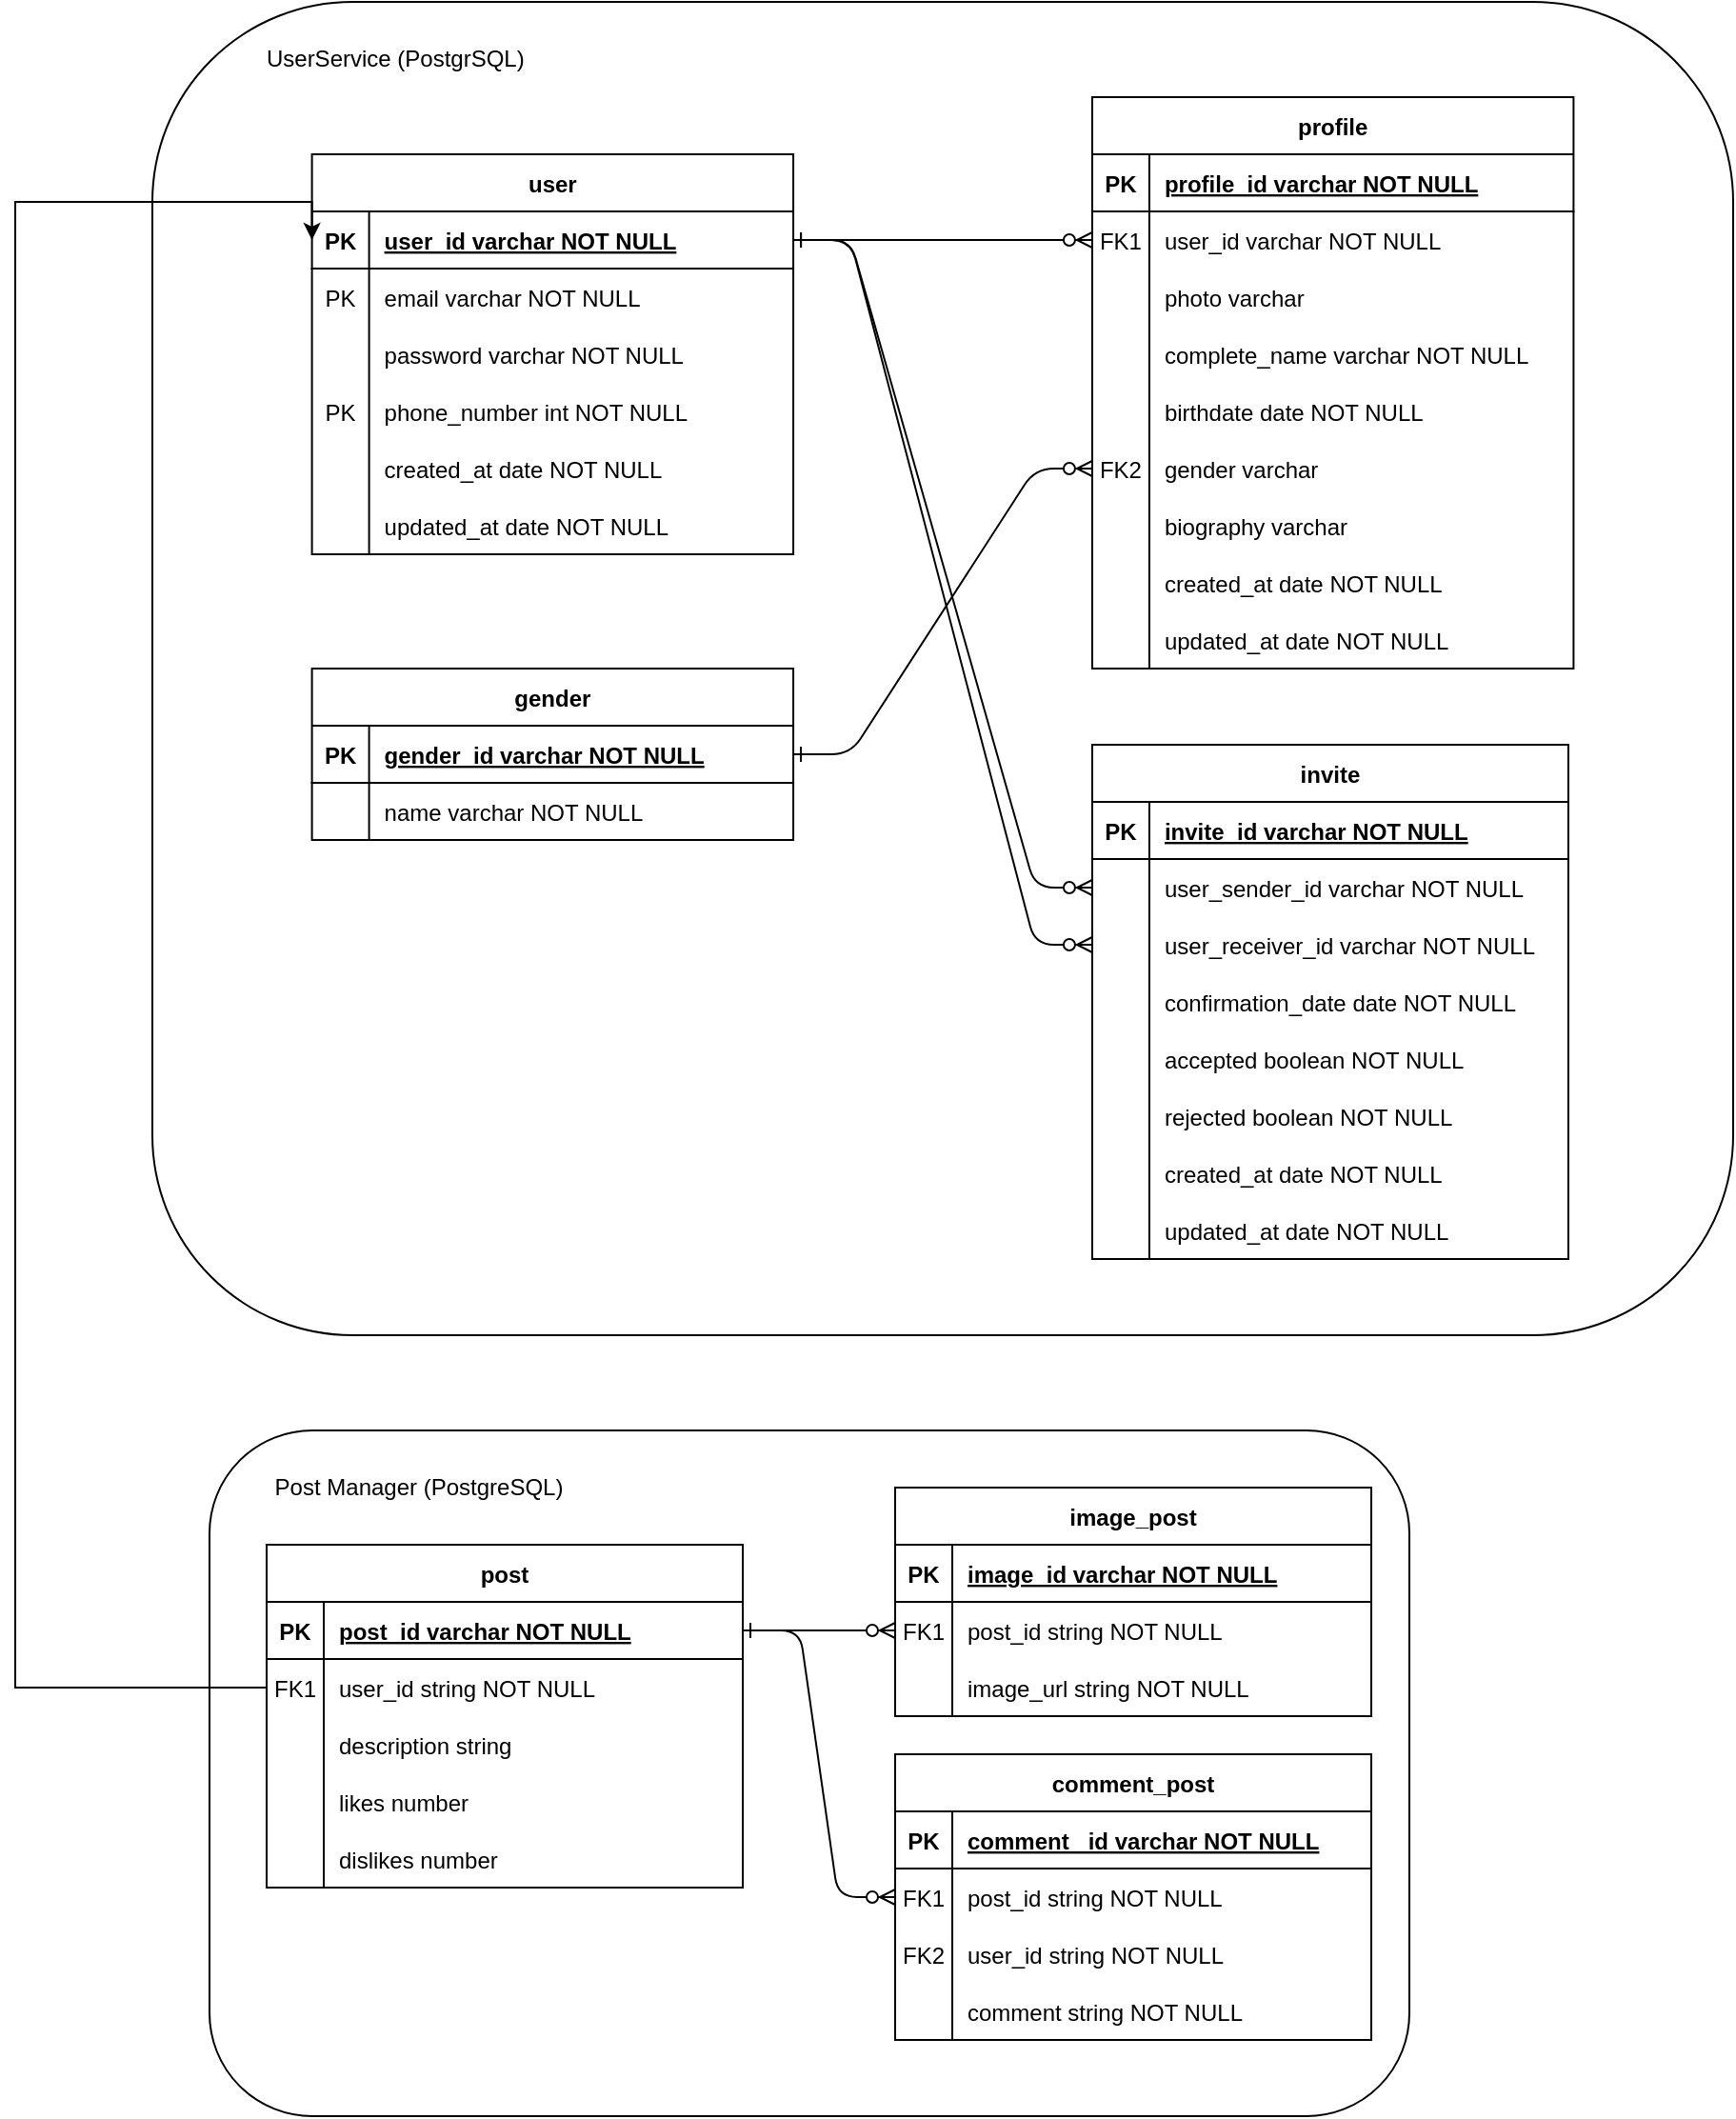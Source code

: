 <mxfile version="14.7.0" type="device"><diagram id="R2lEEEUBdFMjLlhIrx00" name="Page-1"><mxGraphModel dx="1185" dy="635" grid="1" gridSize="10" guides="1" tooltips="1" connect="1" arrows="1" fold="1" page="1" pageScale="1" pageWidth="850" pageHeight="1100" math="0" shadow="0" extFonts="Permanent Marker^https://fonts.googleapis.com/css?family=Permanent+Marker"><root><mxCell id="0"/><mxCell id="1" parent="0"/><mxCell id="8KSkzaakfnjWgfat_jN6-129" value="" style="group" parent="1" vertex="1" connectable="0"><mxGeometry x="170" y="800" width="630" height="360" as="geometry"/></mxCell><mxCell id="8KSkzaakfnjWgfat_jN6-4" value="" style="rounded=1;whiteSpace=wrap;html=1;" parent="8KSkzaakfnjWgfat_jN6-129" vertex="1"><mxGeometry width="630" height="360" as="geometry"/></mxCell><mxCell id="8KSkzaakfnjWgfat_jN6-16" value="post" style="shape=table;startSize=30;container=1;collapsible=1;childLayout=tableLayout;fixedRows=1;rowLines=0;fontStyle=1;align=center;resizeLast=1;" parent="8KSkzaakfnjWgfat_jN6-129" vertex="1"><mxGeometry x="30" y="60" width="250" height="180" as="geometry"/></mxCell><mxCell id="8KSkzaakfnjWgfat_jN6-17" value="" style="shape=partialRectangle;collapsible=0;dropTarget=0;pointerEvents=0;fillColor=none;points=[[0,0.5],[1,0.5]];portConstraint=eastwest;top=0;left=0;right=0;bottom=1;" parent="8KSkzaakfnjWgfat_jN6-16" vertex="1"><mxGeometry y="30" width="250" height="30" as="geometry"/></mxCell><mxCell id="8KSkzaakfnjWgfat_jN6-18" value="PK" style="shape=partialRectangle;overflow=hidden;connectable=0;fillColor=none;top=0;left=0;bottom=0;right=0;fontStyle=1;" parent="8KSkzaakfnjWgfat_jN6-17" vertex="1"><mxGeometry width="30" height="30" as="geometry"/></mxCell><mxCell id="8KSkzaakfnjWgfat_jN6-19" value="post_id varchar NOT NULL " style="shape=partialRectangle;overflow=hidden;connectable=0;fillColor=none;top=0;left=0;bottom=0;right=0;align=left;spacingLeft=6;fontStyle=5;" parent="8KSkzaakfnjWgfat_jN6-17" vertex="1"><mxGeometry x="30" width="220" height="30" as="geometry"/></mxCell><mxCell id="8KSkzaakfnjWgfat_jN6-83" value="" style="shape=partialRectangle;collapsible=0;dropTarget=0;pointerEvents=0;fillColor=none;points=[[0,0.5],[1,0.5]];portConstraint=eastwest;top=0;left=0;right=0;bottom=0;" parent="8KSkzaakfnjWgfat_jN6-16" vertex="1"><mxGeometry y="60" width="250" height="30" as="geometry"/></mxCell><mxCell id="8KSkzaakfnjWgfat_jN6-84" value="FK1" style="shape=partialRectangle;overflow=hidden;connectable=0;fillColor=none;top=0;left=0;bottom=0;right=0;" parent="8KSkzaakfnjWgfat_jN6-83" vertex="1"><mxGeometry width="30" height="30" as="geometry"/></mxCell><mxCell id="8KSkzaakfnjWgfat_jN6-85" value="user_id string NOT NULL" style="shape=partialRectangle;overflow=hidden;connectable=0;fillColor=none;top=0;left=0;bottom=0;right=0;align=left;spacingLeft=6;" parent="8KSkzaakfnjWgfat_jN6-83" vertex="1"><mxGeometry x="30" width="220" height="30" as="geometry"/></mxCell><mxCell id="8KSkzaakfnjWgfat_jN6-20" value="" style="shape=partialRectangle;collapsible=0;dropTarget=0;pointerEvents=0;fillColor=none;points=[[0,0.5],[1,0.5]];portConstraint=eastwest;top=0;left=0;right=0;bottom=0;" parent="8KSkzaakfnjWgfat_jN6-16" vertex="1"><mxGeometry y="90" width="250" height="30" as="geometry"/></mxCell><mxCell id="8KSkzaakfnjWgfat_jN6-21" value="" style="shape=partialRectangle;overflow=hidden;connectable=0;fillColor=none;top=0;left=0;bottom=0;right=0;" parent="8KSkzaakfnjWgfat_jN6-20" vertex="1"><mxGeometry width="30" height="30" as="geometry"/></mxCell><mxCell id="8KSkzaakfnjWgfat_jN6-22" value="description string" style="shape=partialRectangle;overflow=hidden;connectable=0;fillColor=none;top=0;left=0;bottom=0;right=0;align=left;spacingLeft=6;" parent="8KSkzaakfnjWgfat_jN6-20" vertex="1"><mxGeometry x="30" width="220" height="30" as="geometry"/></mxCell><mxCell id="8KSkzaakfnjWgfat_jN6-189" value="" style="shape=partialRectangle;collapsible=0;dropTarget=0;pointerEvents=0;fillColor=none;points=[[0,0.5],[1,0.5]];portConstraint=eastwest;top=0;left=0;right=0;bottom=0;" parent="8KSkzaakfnjWgfat_jN6-16" vertex="1"><mxGeometry y="120" width="250" height="30" as="geometry"/></mxCell><mxCell id="8KSkzaakfnjWgfat_jN6-190" value="" style="shape=partialRectangle;overflow=hidden;connectable=0;fillColor=none;top=0;left=0;bottom=0;right=0;" parent="8KSkzaakfnjWgfat_jN6-189" vertex="1"><mxGeometry width="30" height="30" as="geometry"/></mxCell><mxCell id="8KSkzaakfnjWgfat_jN6-191" value="likes number" style="shape=partialRectangle;overflow=hidden;connectable=0;fillColor=none;top=0;left=0;bottom=0;right=0;align=left;spacingLeft=6;" parent="8KSkzaakfnjWgfat_jN6-189" vertex="1"><mxGeometry x="30" width="220" height="30" as="geometry"/></mxCell><mxCell id="8KSkzaakfnjWgfat_jN6-192" value="" style="shape=partialRectangle;collapsible=0;dropTarget=0;pointerEvents=0;fillColor=none;points=[[0,0.5],[1,0.5]];portConstraint=eastwest;top=0;left=0;right=0;bottom=0;" parent="8KSkzaakfnjWgfat_jN6-16" vertex="1"><mxGeometry y="150" width="250" height="30" as="geometry"/></mxCell><mxCell id="8KSkzaakfnjWgfat_jN6-193" value="" style="shape=partialRectangle;overflow=hidden;connectable=0;fillColor=none;top=0;left=0;bottom=0;right=0;" parent="8KSkzaakfnjWgfat_jN6-192" vertex="1"><mxGeometry width="30" height="30" as="geometry"/></mxCell><mxCell id="8KSkzaakfnjWgfat_jN6-194" value="dislikes number" style="shape=partialRectangle;overflow=hidden;connectable=0;fillColor=none;top=0;left=0;bottom=0;right=0;align=left;spacingLeft=6;" parent="8KSkzaakfnjWgfat_jN6-192" vertex="1"><mxGeometry x="30" width="220" height="30" as="geometry"/></mxCell><mxCell id="8KSkzaakfnjWgfat_jN6-23" value="Post Manager (PostgreSQL)" style="text;html=1;strokeColor=none;fillColor=none;align=center;verticalAlign=middle;whiteSpace=wrap;rounded=0;" parent="8KSkzaakfnjWgfat_jN6-129" vertex="1"><mxGeometry x="30" y="20" width="160" height="20" as="geometry"/></mxCell><mxCell id="kHTyRuyNtqS3LKA7fs4v-124" value="image_post" style="shape=table;startSize=30;container=1;collapsible=1;childLayout=tableLayout;fixedRows=1;rowLines=0;fontStyle=1;align=center;resizeLast=1;" parent="8KSkzaakfnjWgfat_jN6-129" vertex="1"><mxGeometry x="360" y="30" width="250" height="120" as="geometry"/></mxCell><mxCell id="kHTyRuyNtqS3LKA7fs4v-125" value="" style="shape=partialRectangle;collapsible=0;dropTarget=0;pointerEvents=0;fillColor=none;points=[[0,0.5],[1,0.5]];portConstraint=eastwest;top=0;left=0;right=0;bottom=1;" parent="kHTyRuyNtqS3LKA7fs4v-124" vertex="1"><mxGeometry y="30" width="250" height="30" as="geometry"/></mxCell><mxCell id="kHTyRuyNtqS3LKA7fs4v-126" value="PK" style="shape=partialRectangle;overflow=hidden;connectable=0;fillColor=none;top=0;left=0;bottom=0;right=0;fontStyle=1;" parent="kHTyRuyNtqS3LKA7fs4v-125" vertex="1"><mxGeometry width="30" height="30" as="geometry"/></mxCell><mxCell id="kHTyRuyNtqS3LKA7fs4v-127" value="image_id varchar NOT NULL " style="shape=partialRectangle;overflow=hidden;connectable=0;fillColor=none;top=0;left=0;bottom=0;right=0;align=left;spacingLeft=6;fontStyle=5;" parent="kHTyRuyNtqS3LKA7fs4v-125" vertex="1"><mxGeometry x="30" width="220" height="30" as="geometry"/></mxCell><mxCell id="kHTyRuyNtqS3LKA7fs4v-128" value="" style="shape=partialRectangle;collapsible=0;dropTarget=0;pointerEvents=0;fillColor=none;points=[[0,0.5],[1,0.5]];portConstraint=eastwest;top=0;left=0;right=0;bottom=0;" parent="kHTyRuyNtqS3LKA7fs4v-124" vertex="1"><mxGeometry y="60" width="250" height="30" as="geometry"/></mxCell><mxCell id="kHTyRuyNtqS3LKA7fs4v-129" value="FK1" style="shape=partialRectangle;overflow=hidden;connectable=0;fillColor=none;top=0;left=0;bottom=0;right=0;" parent="kHTyRuyNtqS3LKA7fs4v-128" vertex="1"><mxGeometry width="30" height="30" as="geometry"/></mxCell><mxCell id="kHTyRuyNtqS3LKA7fs4v-130" value="post_id string NOT NULL" style="shape=partialRectangle;overflow=hidden;connectable=0;fillColor=none;top=0;left=0;bottom=0;right=0;align=left;spacingLeft=6;" parent="kHTyRuyNtqS3LKA7fs4v-128" vertex="1"><mxGeometry x="30" width="220" height="30" as="geometry"/></mxCell><mxCell id="kHTyRuyNtqS3LKA7fs4v-143" value="" style="shape=partialRectangle;collapsible=0;dropTarget=0;pointerEvents=0;fillColor=none;points=[[0,0.5],[1,0.5]];portConstraint=eastwest;top=0;left=0;right=0;bottom=0;" parent="kHTyRuyNtqS3LKA7fs4v-124" vertex="1"><mxGeometry y="90" width="250" height="30" as="geometry"/></mxCell><mxCell id="kHTyRuyNtqS3LKA7fs4v-144" value="" style="shape=partialRectangle;overflow=hidden;connectable=0;fillColor=none;top=0;left=0;bottom=0;right=0;" parent="kHTyRuyNtqS3LKA7fs4v-143" vertex="1"><mxGeometry width="30" height="30" as="geometry"/></mxCell><mxCell id="kHTyRuyNtqS3LKA7fs4v-145" value="image_url string NOT NULL" style="shape=partialRectangle;overflow=hidden;connectable=0;fillColor=none;top=0;left=0;bottom=0;right=0;align=left;spacingLeft=6;" parent="kHTyRuyNtqS3LKA7fs4v-143" vertex="1"><mxGeometry x="30" width="220" height="30" as="geometry"/></mxCell><mxCell id="kHTyRuyNtqS3LKA7fs4v-146" value="" style="edgeStyle=entityRelationEdgeStyle;endArrow=ERzeroToMany;startArrow=ERone;endFill=1;startFill=0;exitX=1;exitY=0.5;exitDx=0;exitDy=0;" parent="8KSkzaakfnjWgfat_jN6-129" source="8KSkzaakfnjWgfat_jN6-17" target="kHTyRuyNtqS3LKA7fs4v-128" edge="1"><mxGeometry x="116.94" y="-100" width="100" height="100" as="geometry"><mxPoint x="380.003" y="-15" as="sourcePoint"/><mxPoint x="456.94" y="300" as="targetPoint"/></mxGeometry></mxCell><mxCell id="kHTyRuyNtqS3LKA7fs4v-147" value="comment_post" style="shape=table;startSize=30;container=1;collapsible=1;childLayout=tableLayout;fixedRows=1;rowLines=0;fontStyle=1;align=center;resizeLast=1;" parent="8KSkzaakfnjWgfat_jN6-129" vertex="1"><mxGeometry x="360" y="170" width="250" height="150" as="geometry"/></mxCell><mxCell id="kHTyRuyNtqS3LKA7fs4v-148" value="" style="shape=partialRectangle;collapsible=0;dropTarget=0;pointerEvents=0;fillColor=none;points=[[0,0.5],[1,0.5]];portConstraint=eastwest;top=0;left=0;right=0;bottom=1;" parent="kHTyRuyNtqS3LKA7fs4v-147" vertex="1"><mxGeometry y="30" width="250" height="30" as="geometry"/></mxCell><mxCell id="kHTyRuyNtqS3LKA7fs4v-149" value="PK" style="shape=partialRectangle;overflow=hidden;connectable=0;fillColor=none;top=0;left=0;bottom=0;right=0;fontStyle=1;" parent="kHTyRuyNtqS3LKA7fs4v-148" vertex="1"><mxGeometry width="30" height="30" as="geometry"/></mxCell><mxCell id="kHTyRuyNtqS3LKA7fs4v-150" value="comment _id varchar NOT NULL " style="shape=partialRectangle;overflow=hidden;connectable=0;fillColor=none;top=0;left=0;bottom=0;right=0;align=left;spacingLeft=6;fontStyle=5;" parent="kHTyRuyNtqS3LKA7fs4v-148" vertex="1"><mxGeometry x="30" width="220" height="30" as="geometry"/></mxCell><mxCell id="kHTyRuyNtqS3LKA7fs4v-151" value="" style="shape=partialRectangle;collapsible=0;dropTarget=0;pointerEvents=0;fillColor=none;points=[[0,0.5],[1,0.5]];portConstraint=eastwest;top=0;left=0;right=0;bottom=0;" parent="kHTyRuyNtqS3LKA7fs4v-147" vertex="1"><mxGeometry y="60" width="250" height="30" as="geometry"/></mxCell><mxCell id="kHTyRuyNtqS3LKA7fs4v-152" value="FK1" style="shape=partialRectangle;overflow=hidden;connectable=0;fillColor=none;top=0;left=0;bottom=0;right=0;" parent="kHTyRuyNtqS3LKA7fs4v-151" vertex="1"><mxGeometry width="30" height="30" as="geometry"/></mxCell><mxCell id="kHTyRuyNtqS3LKA7fs4v-153" value="post_id string NOT NULL" style="shape=partialRectangle;overflow=hidden;connectable=0;fillColor=none;top=0;left=0;bottom=0;right=0;align=left;spacingLeft=6;" parent="kHTyRuyNtqS3LKA7fs4v-151" vertex="1"><mxGeometry x="30" width="220" height="30" as="geometry"/></mxCell><mxCell id="kHTyRuyNtqS3LKA7fs4v-154" value="" style="shape=partialRectangle;collapsible=0;dropTarget=0;pointerEvents=0;fillColor=none;points=[[0,0.5],[1,0.5]];portConstraint=eastwest;top=0;left=0;right=0;bottom=0;" parent="kHTyRuyNtqS3LKA7fs4v-147" vertex="1"><mxGeometry y="90" width="250" height="30" as="geometry"/></mxCell><mxCell id="kHTyRuyNtqS3LKA7fs4v-155" value="FK2" style="shape=partialRectangle;overflow=hidden;connectable=0;fillColor=none;top=0;left=0;bottom=0;right=0;" parent="kHTyRuyNtqS3LKA7fs4v-154" vertex="1"><mxGeometry width="30" height="30" as="geometry"/></mxCell><mxCell id="kHTyRuyNtqS3LKA7fs4v-156" value="user_id string NOT NULL" style="shape=partialRectangle;overflow=hidden;connectable=0;fillColor=none;top=0;left=0;bottom=0;right=0;align=left;spacingLeft=6;" parent="kHTyRuyNtqS3LKA7fs4v-154" vertex="1"><mxGeometry x="30" width="220" height="30" as="geometry"/></mxCell><mxCell id="kHTyRuyNtqS3LKA7fs4v-159" value="" style="shape=partialRectangle;collapsible=0;dropTarget=0;pointerEvents=0;fillColor=none;points=[[0,0.5],[1,0.5]];portConstraint=eastwest;top=0;left=0;right=0;bottom=0;" parent="kHTyRuyNtqS3LKA7fs4v-147" vertex="1"><mxGeometry y="120" width="250" height="30" as="geometry"/></mxCell><mxCell id="kHTyRuyNtqS3LKA7fs4v-160" value="" style="shape=partialRectangle;overflow=hidden;connectable=0;fillColor=none;top=0;left=0;bottom=0;right=0;" parent="kHTyRuyNtqS3LKA7fs4v-159" vertex="1"><mxGeometry width="30" height="30" as="geometry"/></mxCell><mxCell id="kHTyRuyNtqS3LKA7fs4v-161" value="comment string NOT NULL" style="shape=partialRectangle;overflow=hidden;connectable=0;fillColor=none;top=0;left=0;bottom=0;right=0;align=left;spacingLeft=6;" parent="kHTyRuyNtqS3LKA7fs4v-159" vertex="1"><mxGeometry x="30" width="220" height="30" as="geometry"/></mxCell><mxCell id="kHTyRuyNtqS3LKA7fs4v-158" value="" style="edgeStyle=entityRelationEdgeStyle;endArrow=ERzeroToMany;startArrow=ERone;endFill=1;startFill=0;exitX=1;exitY=0.5;exitDx=0;exitDy=0;" parent="8KSkzaakfnjWgfat_jN6-129" source="8KSkzaakfnjWgfat_jN6-17" target="kHTyRuyNtqS3LKA7fs4v-151" edge="1"><mxGeometry x="-23.06" y="-635" width="100" height="100" as="geometry"><mxPoint x="280" y="260" as="sourcePoint"/><mxPoint x="360" y="290" as="targetPoint"/></mxGeometry></mxCell><mxCell id="8KSkzaakfnjWgfat_jN6-188" value="" style="group" parent="1" vertex="1" connectable="0"><mxGeometry x="140" y="50" width="830" height="700" as="geometry"/></mxCell><mxCell id="8KSkzaakfnjWgfat_jN6-2" value="" style="rounded=1;whiteSpace=wrap;html=1;" parent="8KSkzaakfnjWgfat_jN6-188" vertex="1"><mxGeometry width="830" height="700" as="geometry"/></mxCell><mxCell id="C-vyLk0tnHw3VtMMgP7b-2" value="profile" style="shape=table;startSize=30;container=1;collapsible=1;childLayout=tableLayout;fixedRows=1;rowLines=0;fontStyle=1;align=center;resizeLast=1;" parent="8KSkzaakfnjWgfat_jN6-188" vertex="1"><mxGeometry x="493.467" y="50" width="252.734" height="300" as="geometry"/></mxCell><mxCell id="C-vyLk0tnHw3VtMMgP7b-3" value="" style="shape=partialRectangle;collapsible=0;dropTarget=0;pointerEvents=0;fillColor=none;points=[[0,0.5],[1,0.5]];portConstraint=eastwest;top=0;left=0;right=0;bottom=1;" parent="C-vyLk0tnHw3VtMMgP7b-2" vertex="1"><mxGeometry y="30" width="252.734" height="30" as="geometry"/></mxCell><mxCell id="C-vyLk0tnHw3VtMMgP7b-4" value="PK" style="shape=partialRectangle;overflow=hidden;connectable=0;fillColor=none;top=0;left=0;bottom=0;right=0;fontStyle=1;" parent="C-vyLk0tnHw3VtMMgP7b-3" vertex="1"><mxGeometry width="30" height="30" as="geometry"/></mxCell><mxCell id="C-vyLk0tnHw3VtMMgP7b-5" value="profile_id varchar NOT NULL " style="shape=partialRectangle;overflow=hidden;connectable=0;fillColor=none;top=0;left=0;bottom=0;right=0;align=left;spacingLeft=6;fontStyle=5;" parent="C-vyLk0tnHw3VtMMgP7b-3" vertex="1"><mxGeometry x="30" width="222.734" height="30" as="geometry"/></mxCell><mxCell id="C-vyLk0tnHw3VtMMgP7b-6" value="" style="shape=partialRectangle;collapsible=0;dropTarget=0;pointerEvents=0;fillColor=none;points=[[0,0.5],[1,0.5]];portConstraint=eastwest;top=0;left=0;right=0;bottom=0;" parent="C-vyLk0tnHw3VtMMgP7b-2" vertex="1"><mxGeometry y="60" width="252.734" height="30" as="geometry"/></mxCell><mxCell id="C-vyLk0tnHw3VtMMgP7b-7" value="FK1" style="shape=partialRectangle;overflow=hidden;connectable=0;fillColor=none;top=0;left=0;bottom=0;right=0;" parent="C-vyLk0tnHw3VtMMgP7b-6" vertex="1"><mxGeometry width="30" height="30" as="geometry"/></mxCell><mxCell id="C-vyLk0tnHw3VtMMgP7b-8" value="user_id varchar NOT NULL" style="shape=partialRectangle;overflow=hidden;connectable=0;fillColor=none;top=0;left=0;bottom=0;right=0;align=left;spacingLeft=6;" parent="C-vyLk0tnHw3VtMMgP7b-6" vertex="1"><mxGeometry x="30" width="222.734" height="30" as="geometry"/></mxCell><mxCell id="C-vyLk0tnHw3VtMMgP7b-9" value="" style="shape=partialRectangle;collapsible=0;dropTarget=0;pointerEvents=0;fillColor=none;points=[[0,0.5],[1,0.5]];portConstraint=eastwest;top=0;left=0;right=0;bottom=0;" parent="C-vyLk0tnHw3VtMMgP7b-2" vertex="1"><mxGeometry y="90" width="252.734" height="30" as="geometry"/></mxCell><mxCell id="C-vyLk0tnHw3VtMMgP7b-10" value="" style="shape=partialRectangle;overflow=hidden;connectable=0;fillColor=none;top=0;left=0;bottom=0;right=0;" parent="C-vyLk0tnHw3VtMMgP7b-9" vertex="1"><mxGeometry width="30" height="30" as="geometry"/></mxCell><mxCell id="C-vyLk0tnHw3VtMMgP7b-11" value="photo varchar " style="shape=partialRectangle;overflow=hidden;connectable=0;fillColor=none;top=0;left=0;bottom=0;right=0;align=left;spacingLeft=6;" parent="C-vyLk0tnHw3VtMMgP7b-9" vertex="1"><mxGeometry x="30" width="222.734" height="30" as="geometry"/></mxCell><mxCell id="8KSkzaakfnjWgfat_jN6-38" value="" style="shape=partialRectangle;collapsible=0;dropTarget=0;pointerEvents=0;fillColor=none;points=[[0,0.5],[1,0.5]];portConstraint=eastwest;top=0;left=0;right=0;bottom=0;" parent="C-vyLk0tnHw3VtMMgP7b-2" vertex="1"><mxGeometry y="120" width="252.734" height="30" as="geometry"/></mxCell><mxCell id="8KSkzaakfnjWgfat_jN6-39" value="" style="shape=partialRectangle;overflow=hidden;connectable=0;fillColor=none;top=0;left=0;bottom=0;right=0;" parent="8KSkzaakfnjWgfat_jN6-38" vertex="1"><mxGeometry width="30" height="30" as="geometry"/></mxCell><mxCell id="8KSkzaakfnjWgfat_jN6-40" value="complete_name varchar NOT NULL" style="shape=partialRectangle;overflow=hidden;connectable=0;fillColor=none;top=0;left=0;bottom=0;right=0;align=left;spacingLeft=6;" parent="8KSkzaakfnjWgfat_jN6-38" vertex="1"><mxGeometry x="30" width="222.734" height="30" as="geometry"/></mxCell><mxCell id="8KSkzaakfnjWgfat_jN6-41" value="" style="shape=partialRectangle;collapsible=0;dropTarget=0;pointerEvents=0;fillColor=none;points=[[0,0.5],[1,0.5]];portConstraint=eastwest;top=0;left=0;right=0;bottom=0;" parent="C-vyLk0tnHw3VtMMgP7b-2" vertex="1"><mxGeometry y="150" width="252.734" height="30" as="geometry"/></mxCell><mxCell id="8KSkzaakfnjWgfat_jN6-42" value="" style="shape=partialRectangle;overflow=hidden;connectable=0;fillColor=none;top=0;left=0;bottom=0;right=0;" parent="8KSkzaakfnjWgfat_jN6-41" vertex="1"><mxGeometry width="30" height="30" as="geometry"/></mxCell><mxCell id="8KSkzaakfnjWgfat_jN6-43" value="birthdate date NOT NULL" style="shape=partialRectangle;overflow=hidden;connectable=0;fillColor=none;top=0;left=0;bottom=0;right=0;align=left;spacingLeft=6;" parent="8KSkzaakfnjWgfat_jN6-41" vertex="1"><mxGeometry x="30" width="222.734" height="30" as="geometry"/></mxCell><mxCell id="8KSkzaakfnjWgfat_jN6-44" value="" style="shape=partialRectangle;collapsible=0;dropTarget=0;pointerEvents=0;fillColor=none;points=[[0,0.5],[1,0.5]];portConstraint=eastwest;top=0;left=0;right=0;bottom=0;" parent="C-vyLk0tnHw3VtMMgP7b-2" vertex="1"><mxGeometry y="180" width="252.734" height="30" as="geometry"/></mxCell><mxCell id="8KSkzaakfnjWgfat_jN6-45" value="FK2" style="shape=partialRectangle;overflow=hidden;connectable=0;fillColor=none;top=0;left=0;bottom=0;right=0;" parent="8KSkzaakfnjWgfat_jN6-44" vertex="1"><mxGeometry width="30" height="30" as="geometry"/></mxCell><mxCell id="8KSkzaakfnjWgfat_jN6-46" value="gender varchar " style="shape=partialRectangle;overflow=hidden;connectable=0;fillColor=none;top=0;left=0;bottom=0;right=0;align=left;spacingLeft=6;" parent="8KSkzaakfnjWgfat_jN6-44" vertex="1"><mxGeometry x="30" width="222.734" height="30" as="geometry"/></mxCell><mxCell id="8KSkzaakfnjWgfat_jN6-74" value="" style="shape=partialRectangle;collapsible=0;dropTarget=0;pointerEvents=0;fillColor=none;points=[[0,0.5],[1,0.5]];portConstraint=eastwest;top=0;left=0;right=0;bottom=0;" parent="C-vyLk0tnHw3VtMMgP7b-2" vertex="1"><mxGeometry y="210" width="252.734" height="30" as="geometry"/></mxCell><mxCell id="8KSkzaakfnjWgfat_jN6-75" value="" style="shape=partialRectangle;overflow=hidden;connectable=0;fillColor=none;top=0;left=0;bottom=0;right=0;" parent="8KSkzaakfnjWgfat_jN6-74" vertex="1"><mxGeometry width="30" height="30" as="geometry"/></mxCell><mxCell id="8KSkzaakfnjWgfat_jN6-76" value="biography varchar " style="shape=partialRectangle;overflow=hidden;connectable=0;fillColor=none;top=0;left=0;bottom=0;right=0;align=left;spacingLeft=6;" parent="8KSkzaakfnjWgfat_jN6-74" vertex="1"><mxGeometry x="30" width="222.734" height="30" as="geometry"/></mxCell><mxCell id="_Vp2uMxtHNX4Q8mZw8nK-19" value="" style="shape=partialRectangle;collapsible=0;dropTarget=0;pointerEvents=0;fillColor=none;points=[[0,0.5],[1,0.5]];portConstraint=eastwest;top=0;left=0;right=0;bottom=0;" vertex="1" parent="C-vyLk0tnHw3VtMMgP7b-2"><mxGeometry y="240" width="252.734" height="30" as="geometry"/></mxCell><mxCell id="_Vp2uMxtHNX4Q8mZw8nK-20" value="" style="shape=partialRectangle;overflow=hidden;connectable=0;fillColor=none;top=0;left=0;bottom=0;right=0;" vertex="1" parent="_Vp2uMxtHNX4Q8mZw8nK-19"><mxGeometry width="30" height="30" as="geometry"/></mxCell><mxCell id="_Vp2uMxtHNX4Q8mZw8nK-21" value="created_at date NOT NULL" style="shape=partialRectangle;overflow=hidden;connectable=0;fillColor=none;top=0;left=0;bottom=0;right=0;align=left;spacingLeft=6;" vertex="1" parent="_Vp2uMxtHNX4Q8mZw8nK-19"><mxGeometry x="30" width="222.734" height="30" as="geometry"/></mxCell><mxCell id="_Vp2uMxtHNX4Q8mZw8nK-22" value="" style="shape=partialRectangle;collapsible=0;dropTarget=0;pointerEvents=0;fillColor=none;points=[[0,0.5],[1,0.5]];portConstraint=eastwest;top=0;left=0;right=0;bottom=0;" vertex="1" parent="C-vyLk0tnHw3VtMMgP7b-2"><mxGeometry y="270" width="252.734" height="30" as="geometry"/></mxCell><mxCell id="_Vp2uMxtHNX4Q8mZw8nK-23" value="" style="shape=partialRectangle;overflow=hidden;connectable=0;fillColor=none;top=0;left=0;bottom=0;right=0;" vertex="1" parent="_Vp2uMxtHNX4Q8mZw8nK-22"><mxGeometry width="30" height="30" as="geometry"/></mxCell><mxCell id="_Vp2uMxtHNX4Q8mZw8nK-24" value="updated_at date NOT NULL" style="shape=partialRectangle;overflow=hidden;connectable=0;fillColor=none;top=0;left=0;bottom=0;right=0;align=left;spacingLeft=6;" vertex="1" parent="_Vp2uMxtHNX4Q8mZw8nK-22"><mxGeometry x="30" width="222.734" height="30" as="geometry"/></mxCell><mxCell id="C-vyLk0tnHw3VtMMgP7b-23" value="user" style="shape=table;startSize=30;container=1;collapsible=1;childLayout=tableLayout;fixedRows=1;rowLines=0;fontStyle=1;align=center;resizeLast=1;" parent="8KSkzaakfnjWgfat_jN6-188" vertex="1"><mxGeometry x="83.798" y="80" width="252.734" height="210" as="geometry"/></mxCell><mxCell id="C-vyLk0tnHw3VtMMgP7b-24" value="" style="shape=partialRectangle;collapsible=0;dropTarget=0;pointerEvents=0;fillColor=none;points=[[0,0.5],[1,0.5]];portConstraint=eastwest;top=0;left=0;right=0;bottom=1;" parent="C-vyLk0tnHw3VtMMgP7b-23" vertex="1"><mxGeometry y="30" width="252.734" height="30" as="geometry"/></mxCell><mxCell id="C-vyLk0tnHw3VtMMgP7b-25" value="PK" style="shape=partialRectangle;overflow=hidden;connectable=0;fillColor=none;top=0;left=0;bottom=0;right=0;fontStyle=1;" parent="C-vyLk0tnHw3VtMMgP7b-24" vertex="1"><mxGeometry width="30" height="30" as="geometry"/></mxCell><mxCell id="C-vyLk0tnHw3VtMMgP7b-26" value="user_id varchar NOT NULL " style="shape=partialRectangle;overflow=hidden;connectable=0;fillColor=none;top=0;left=0;bottom=0;right=0;align=left;spacingLeft=6;fontStyle=5;" parent="C-vyLk0tnHw3VtMMgP7b-24" vertex="1"><mxGeometry x="30" width="222.734" height="30" as="geometry"/></mxCell><mxCell id="C-vyLk0tnHw3VtMMgP7b-27" value="" style="shape=partialRectangle;collapsible=0;dropTarget=0;pointerEvents=0;fillColor=none;points=[[0,0.5],[1,0.5]];portConstraint=eastwest;top=0;left=0;right=0;bottom=0;" parent="C-vyLk0tnHw3VtMMgP7b-23" vertex="1"><mxGeometry y="60" width="252.734" height="30" as="geometry"/></mxCell><mxCell id="C-vyLk0tnHw3VtMMgP7b-28" value="PK" style="shape=partialRectangle;overflow=hidden;connectable=0;fillColor=none;top=0;left=0;bottom=0;right=0;" parent="C-vyLk0tnHw3VtMMgP7b-27" vertex="1"><mxGeometry width="30" height="30" as="geometry"/></mxCell><mxCell id="C-vyLk0tnHw3VtMMgP7b-29" value="email varchar NOT NULL" style="shape=partialRectangle;overflow=hidden;connectable=0;fillColor=none;top=0;left=0;bottom=0;right=0;align=left;spacingLeft=6;" parent="C-vyLk0tnHw3VtMMgP7b-27" vertex="1"><mxGeometry x="30" width="222.734" height="30" as="geometry"/></mxCell><mxCell id="8KSkzaakfnjWgfat_jN6-26" value="" style="shape=partialRectangle;collapsible=0;dropTarget=0;pointerEvents=0;fillColor=none;points=[[0,0.5],[1,0.5]];portConstraint=eastwest;top=0;left=0;right=0;bottom=0;" parent="C-vyLk0tnHw3VtMMgP7b-23" vertex="1"><mxGeometry y="90" width="252.734" height="30" as="geometry"/></mxCell><mxCell id="8KSkzaakfnjWgfat_jN6-27" value="" style="shape=partialRectangle;overflow=hidden;connectable=0;fillColor=none;top=0;left=0;bottom=0;right=0;" parent="8KSkzaakfnjWgfat_jN6-26" vertex="1"><mxGeometry width="30" height="30" as="geometry"/></mxCell><mxCell id="8KSkzaakfnjWgfat_jN6-28" value="password varchar NOT NULL" style="shape=partialRectangle;overflow=hidden;connectable=0;fillColor=none;top=0;left=0;bottom=0;right=0;align=left;spacingLeft=6;" parent="8KSkzaakfnjWgfat_jN6-26" vertex="1"><mxGeometry x="30" width="222.734" height="30" as="geometry"/></mxCell><mxCell id="8KSkzaakfnjWgfat_jN6-71" value="" style="shape=partialRectangle;collapsible=0;dropTarget=0;pointerEvents=0;fillColor=none;points=[[0,0.5],[1,0.5]];portConstraint=eastwest;top=0;left=0;right=0;bottom=0;" parent="C-vyLk0tnHw3VtMMgP7b-23" vertex="1"><mxGeometry y="120" width="252.734" height="30" as="geometry"/></mxCell><mxCell id="8KSkzaakfnjWgfat_jN6-72" value="PK" style="shape=partialRectangle;overflow=hidden;connectable=0;fillColor=none;top=0;left=0;bottom=0;right=0;" parent="8KSkzaakfnjWgfat_jN6-71" vertex="1"><mxGeometry width="30" height="30" as="geometry"/></mxCell><mxCell id="8KSkzaakfnjWgfat_jN6-73" value="phone_number int NOT NULL" style="shape=partialRectangle;overflow=hidden;connectable=0;fillColor=none;top=0;left=0;bottom=0;right=0;align=left;spacingLeft=6;" parent="8KSkzaakfnjWgfat_jN6-71" vertex="1"><mxGeometry x="30" width="222.734" height="30" as="geometry"/></mxCell><mxCell id="8KSkzaakfnjWgfat_jN6-29" value="" style="shape=partialRectangle;collapsible=0;dropTarget=0;pointerEvents=0;fillColor=none;points=[[0,0.5],[1,0.5]];portConstraint=eastwest;top=0;left=0;right=0;bottom=0;" parent="C-vyLk0tnHw3VtMMgP7b-23" vertex="1"><mxGeometry y="150" width="252.734" height="30" as="geometry"/></mxCell><mxCell id="8KSkzaakfnjWgfat_jN6-30" value="" style="shape=partialRectangle;overflow=hidden;connectable=0;fillColor=none;top=0;left=0;bottom=0;right=0;" parent="8KSkzaakfnjWgfat_jN6-29" vertex="1"><mxGeometry width="30" height="30" as="geometry"/></mxCell><mxCell id="8KSkzaakfnjWgfat_jN6-31" value="created_at date NOT NULL" style="shape=partialRectangle;overflow=hidden;connectable=0;fillColor=none;top=0;left=0;bottom=0;right=0;align=left;spacingLeft=6;" parent="8KSkzaakfnjWgfat_jN6-29" vertex="1"><mxGeometry x="30" width="222.734" height="30" as="geometry"/></mxCell><mxCell id="8KSkzaakfnjWgfat_jN6-32" value="" style="shape=partialRectangle;collapsible=0;dropTarget=0;pointerEvents=0;fillColor=none;points=[[0,0.5],[1,0.5]];portConstraint=eastwest;top=0;left=0;right=0;bottom=0;" parent="C-vyLk0tnHw3VtMMgP7b-23" vertex="1"><mxGeometry y="180" width="252.734" height="30" as="geometry"/></mxCell><mxCell id="8KSkzaakfnjWgfat_jN6-33" value="" style="shape=partialRectangle;overflow=hidden;connectable=0;fillColor=none;top=0;left=0;bottom=0;right=0;" parent="8KSkzaakfnjWgfat_jN6-32" vertex="1"><mxGeometry width="30" height="30" as="geometry"/></mxCell><mxCell id="8KSkzaakfnjWgfat_jN6-34" value="updated_at date NOT NULL" style="shape=partialRectangle;overflow=hidden;connectable=0;fillColor=none;top=0;left=0;bottom=0;right=0;align=left;spacingLeft=6;" parent="8KSkzaakfnjWgfat_jN6-32" vertex="1"><mxGeometry x="30" width="222.734" height="30" as="geometry"/></mxCell><mxCell id="C-vyLk0tnHw3VtMMgP7b-1" value="" style="edgeStyle=entityRelationEdgeStyle;endArrow=ERzeroToMany;startArrow=ERone;endFill=1;startFill=0;" parent="8KSkzaakfnjWgfat_jN6-188" source="C-vyLk0tnHw3VtMMgP7b-24" target="C-vyLk0tnHw3VtMMgP7b-6" edge="1"><mxGeometry width="101.094" height="100" as="geometry"><mxPoint x="252.734" y="660" as="sourcePoint"/><mxPoint x="353.828" y="560" as="targetPoint"/></mxGeometry></mxCell><mxCell id="8KSkzaakfnjWgfat_jN6-3" value="&amp;nbsp;UserService (PostgrSQL)" style="text;html=1;strokeColor=none;fillColor=none;align=center;verticalAlign=middle;whiteSpace=wrap;rounded=0;" parent="8KSkzaakfnjWgfat_jN6-188" vertex="1"><mxGeometry x="30.328" y="20" width="192.078" height="20" as="geometry"/></mxCell><mxCell id="8KSkzaakfnjWgfat_jN6-47" value="gender" style="shape=table;startSize=30;container=1;collapsible=1;childLayout=tableLayout;fixedRows=1;rowLines=0;fontStyle=1;align=center;resizeLast=1;" parent="8KSkzaakfnjWgfat_jN6-188" vertex="1"><mxGeometry x="83.798" y="350" width="252.734" height="90" as="geometry"/></mxCell><mxCell id="8KSkzaakfnjWgfat_jN6-48" value="" style="shape=partialRectangle;collapsible=0;dropTarget=0;pointerEvents=0;fillColor=none;points=[[0,0.5],[1,0.5]];portConstraint=eastwest;top=0;left=0;right=0;bottom=1;" parent="8KSkzaakfnjWgfat_jN6-47" vertex="1"><mxGeometry y="30" width="252.734" height="30" as="geometry"/></mxCell><mxCell id="8KSkzaakfnjWgfat_jN6-49" value="PK" style="shape=partialRectangle;overflow=hidden;connectable=0;fillColor=none;top=0;left=0;bottom=0;right=0;fontStyle=1;" parent="8KSkzaakfnjWgfat_jN6-48" vertex="1"><mxGeometry width="30" height="30" as="geometry"/></mxCell><mxCell id="8KSkzaakfnjWgfat_jN6-50" value="gender_id varchar NOT NULL " style="shape=partialRectangle;overflow=hidden;connectable=0;fillColor=none;top=0;left=0;bottom=0;right=0;align=left;spacingLeft=6;fontStyle=5;" parent="8KSkzaakfnjWgfat_jN6-48" vertex="1"><mxGeometry x="30" width="222.734" height="30" as="geometry"/></mxCell><mxCell id="8KSkzaakfnjWgfat_jN6-51" value="" style="shape=partialRectangle;collapsible=0;dropTarget=0;pointerEvents=0;fillColor=none;points=[[0,0.5],[1,0.5]];portConstraint=eastwest;top=0;left=0;right=0;bottom=0;" parent="8KSkzaakfnjWgfat_jN6-47" vertex="1"><mxGeometry y="60" width="252.734" height="30" as="geometry"/></mxCell><mxCell id="8KSkzaakfnjWgfat_jN6-52" value="" style="shape=partialRectangle;overflow=hidden;connectable=0;fillColor=none;top=0;left=0;bottom=0;right=0;" parent="8KSkzaakfnjWgfat_jN6-51" vertex="1"><mxGeometry width="30" height="30" as="geometry"/></mxCell><mxCell id="8KSkzaakfnjWgfat_jN6-53" value="name varchar NOT NULL" style="shape=partialRectangle;overflow=hidden;connectable=0;fillColor=none;top=0;left=0;bottom=0;right=0;align=left;spacingLeft=6;" parent="8KSkzaakfnjWgfat_jN6-51" vertex="1"><mxGeometry x="30" width="222.734" height="30" as="geometry"/></mxCell><mxCell id="8KSkzaakfnjWgfat_jN6-86" value="" style="edgeStyle=entityRelationEdgeStyle;endArrow=ERzeroToMany;startArrow=ERone;endFill=1;startFill=0;exitX=1;exitY=0.5;exitDx=0;exitDy=0;" parent="8KSkzaakfnjWgfat_jN6-188" source="8KSkzaakfnjWgfat_jN6-48" target="8KSkzaakfnjWgfat_jN6-44" edge="1"><mxGeometry x="10.109" y="10" width="101.094" height="100" as="geometry"><mxPoint x="293.172" y="115" as="sourcePoint"/><mxPoint x="374.047" y="145" as="targetPoint"/></mxGeometry></mxCell><mxCell id="kHTyRuyNtqS3LKA7fs4v-103" value="invite" style="shape=table;startSize=30;container=1;collapsible=1;childLayout=tableLayout;fixedRows=1;rowLines=0;fontStyle=1;align=center;resizeLast=1;" parent="8KSkzaakfnjWgfat_jN6-188" vertex="1"><mxGeometry x="493.47" y="390" width="250" height="270" as="geometry"/></mxCell><mxCell id="kHTyRuyNtqS3LKA7fs4v-104" value="" style="shape=partialRectangle;collapsible=0;dropTarget=0;pointerEvents=0;fillColor=none;points=[[0,0.5],[1,0.5]];portConstraint=eastwest;top=0;left=0;right=0;bottom=1;" parent="kHTyRuyNtqS3LKA7fs4v-103" vertex="1"><mxGeometry y="30" width="250" height="30" as="geometry"/></mxCell><mxCell id="kHTyRuyNtqS3LKA7fs4v-105" value="PK" style="shape=partialRectangle;overflow=hidden;connectable=0;fillColor=none;top=0;left=0;bottom=0;right=0;fontStyle=1;" parent="kHTyRuyNtqS3LKA7fs4v-104" vertex="1"><mxGeometry width="30" height="30" as="geometry"/></mxCell><mxCell id="kHTyRuyNtqS3LKA7fs4v-106" value="invite_id varchar NOT NULL " style="shape=partialRectangle;overflow=hidden;connectable=0;fillColor=none;top=0;left=0;bottom=0;right=0;align=left;spacingLeft=6;fontStyle=5;" parent="kHTyRuyNtqS3LKA7fs4v-104" vertex="1"><mxGeometry x="30" width="220" height="30" as="geometry"/></mxCell><mxCell id="kHTyRuyNtqS3LKA7fs4v-107" value="" style="shape=partialRectangle;collapsible=0;dropTarget=0;pointerEvents=0;fillColor=none;points=[[0,0.5],[1,0.5]];portConstraint=eastwest;top=0;left=0;right=0;bottom=0;" parent="kHTyRuyNtqS3LKA7fs4v-103" vertex="1"><mxGeometry y="60" width="250" height="30" as="geometry"/></mxCell><mxCell id="kHTyRuyNtqS3LKA7fs4v-108" value="" style="shape=partialRectangle;overflow=hidden;connectable=0;fillColor=none;top=0;left=0;bottom=0;right=0;" parent="kHTyRuyNtqS3LKA7fs4v-107" vertex="1"><mxGeometry width="30" height="30" as="geometry"/></mxCell><mxCell id="kHTyRuyNtqS3LKA7fs4v-109" value="user_sender_id varchar NOT NULL" style="shape=partialRectangle;overflow=hidden;connectable=0;fillColor=none;top=0;left=0;bottom=0;right=0;align=left;spacingLeft=6;" parent="kHTyRuyNtqS3LKA7fs4v-107" vertex="1"><mxGeometry x="30" width="220" height="30" as="geometry"/></mxCell><mxCell id="kHTyRuyNtqS3LKA7fs4v-110" value="" style="shape=partialRectangle;collapsible=0;dropTarget=0;pointerEvents=0;fillColor=none;points=[[0,0.5],[1,0.5]];portConstraint=eastwest;top=0;left=0;right=0;bottom=0;" parent="kHTyRuyNtqS3LKA7fs4v-103" vertex="1"><mxGeometry y="90" width="250" height="30" as="geometry"/></mxCell><mxCell id="kHTyRuyNtqS3LKA7fs4v-111" value="" style="shape=partialRectangle;overflow=hidden;connectable=0;fillColor=none;top=0;left=0;bottom=0;right=0;" parent="kHTyRuyNtqS3LKA7fs4v-110" vertex="1"><mxGeometry width="30" height="30" as="geometry"/></mxCell><mxCell id="kHTyRuyNtqS3LKA7fs4v-112" value="user_receiver_id varchar NOT NULL" style="shape=partialRectangle;overflow=hidden;connectable=0;fillColor=none;top=0;left=0;bottom=0;right=0;align=left;spacingLeft=6;" parent="kHTyRuyNtqS3LKA7fs4v-110" vertex="1"><mxGeometry x="30" width="220" height="30" as="geometry"/></mxCell><mxCell id="kHTyRuyNtqS3LKA7fs4v-113" value="" style="shape=partialRectangle;collapsible=0;dropTarget=0;pointerEvents=0;fillColor=none;points=[[0,0.5],[1,0.5]];portConstraint=eastwest;top=0;left=0;right=0;bottom=0;" parent="kHTyRuyNtqS3LKA7fs4v-103" vertex="1"><mxGeometry y="120" width="250" height="30" as="geometry"/></mxCell><mxCell id="kHTyRuyNtqS3LKA7fs4v-114" value="" style="shape=partialRectangle;overflow=hidden;connectable=0;fillColor=none;top=0;left=0;bottom=0;right=0;" parent="kHTyRuyNtqS3LKA7fs4v-113" vertex="1"><mxGeometry width="30" height="30" as="geometry"/></mxCell><mxCell id="kHTyRuyNtqS3LKA7fs4v-115" value="confirmation_date date NOT NULL" style="shape=partialRectangle;overflow=hidden;connectable=0;fillColor=none;top=0;left=0;bottom=0;right=0;align=left;spacingLeft=6;" parent="kHTyRuyNtqS3LKA7fs4v-113" vertex="1"><mxGeometry x="30" width="220" height="30" as="geometry"/></mxCell><mxCell id="kHTyRuyNtqS3LKA7fs4v-116" value="" style="shape=partialRectangle;collapsible=0;dropTarget=0;pointerEvents=0;fillColor=none;points=[[0,0.5],[1,0.5]];portConstraint=eastwest;top=0;left=0;right=0;bottom=0;" parent="kHTyRuyNtqS3LKA7fs4v-103" vertex="1"><mxGeometry y="150" width="250" height="30" as="geometry"/></mxCell><mxCell id="kHTyRuyNtqS3LKA7fs4v-117" value="" style="shape=partialRectangle;overflow=hidden;connectable=0;fillColor=none;top=0;left=0;bottom=0;right=0;" parent="kHTyRuyNtqS3LKA7fs4v-116" vertex="1"><mxGeometry width="30" height="30" as="geometry"/></mxCell><mxCell id="kHTyRuyNtqS3LKA7fs4v-118" value="accepted boolean NOT NULL" style="shape=partialRectangle;overflow=hidden;connectable=0;fillColor=none;top=0;left=0;bottom=0;right=0;align=left;spacingLeft=6;" parent="kHTyRuyNtqS3LKA7fs4v-116" vertex="1"><mxGeometry x="30" width="220" height="30" as="geometry"/></mxCell><mxCell id="kHTyRuyNtqS3LKA7fs4v-119" value="" style="shape=partialRectangle;collapsible=0;dropTarget=0;pointerEvents=0;fillColor=none;points=[[0,0.5],[1,0.5]];portConstraint=eastwest;top=0;left=0;right=0;bottom=0;" parent="kHTyRuyNtqS3LKA7fs4v-103" vertex="1"><mxGeometry y="180" width="250" height="30" as="geometry"/></mxCell><mxCell id="kHTyRuyNtqS3LKA7fs4v-120" value="" style="shape=partialRectangle;overflow=hidden;connectable=0;fillColor=none;top=0;left=0;bottom=0;right=0;" parent="kHTyRuyNtqS3LKA7fs4v-119" vertex="1"><mxGeometry width="30" height="30" as="geometry"/></mxCell><mxCell id="kHTyRuyNtqS3LKA7fs4v-121" value="rejected boolean NOT NULL" style="shape=partialRectangle;overflow=hidden;connectable=0;fillColor=none;top=0;left=0;bottom=0;right=0;align=left;spacingLeft=6;" parent="kHTyRuyNtqS3LKA7fs4v-119" vertex="1"><mxGeometry x="30" width="220" height="30" as="geometry"/></mxCell><mxCell id="_Vp2uMxtHNX4Q8mZw8nK-13" value="" style="shape=partialRectangle;collapsible=0;dropTarget=0;pointerEvents=0;fillColor=none;points=[[0,0.5],[1,0.5]];portConstraint=eastwest;top=0;left=0;right=0;bottom=0;" vertex="1" parent="kHTyRuyNtqS3LKA7fs4v-103"><mxGeometry y="210" width="250" height="30" as="geometry"/></mxCell><mxCell id="_Vp2uMxtHNX4Q8mZw8nK-14" value="" style="shape=partialRectangle;overflow=hidden;connectable=0;fillColor=none;top=0;left=0;bottom=0;right=0;" vertex="1" parent="_Vp2uMxtHNX4Q8mZw8nK-13"><mxGeometry width="30" height="30" as="geometry"/></mxCell><mxCell id="_Vp2uMxtHNX4Q8mZw8nK-15" value="created_at date NOT NULL" style="shape=partialRectangle;overflow=hidden;connectable=0;fillColor=none;top=0;left=0;bottom=0;right=0;align=left;spacingLeft=6;" vertex="1" parent="_Vp2uMxtHNX4Q8mZw8nK-13"><mxGeometry x="30" width="220" height="30" as="geometry"/></mxCell><mxCell id="_Vp2uMxtHNX4Q8mZw8nK-16" value="" style="shape=partialRectangle;collapsible=0;dropTarget=0;pointerEvents=0;fillColor=none;points=[[0,0.5],[1,0.5]];portConstraint=eastwest;top=0;left=0;right=0;bottom=0;" vertex="1" parent="kHTyRuyNtqS3LKA7fs4v-103"><mxGeometry y="240" width="250" height="30" as="geometry"/></mxCell><mxCell id="_Vp2uMxtHNX4Q8mZw8nK-17" value="" style="shape=partialRectangle;overflow=hidden;connectable=0;fillColor=none;top=0;left=0;bottom=0;right=0;" vertex="1" parent="_Vp2uMxtHNX4Q8mZw8nK-16"><mxGeometry width="30" height="30" as="geometry"/></mxCell><mxCell id="_Vp2uMxtHNX4Q8mZw8nK-18" value="updated_at date NOT NULL" style="shape=partialRectangle;overflow=hidden;connectable=0;fillColor=none;top=0;left=0;bottom=0;right=0;align=left;spacingLeft=6;" vertex="1" parent="_Vp2uMxtHNX4Q8mZw8nK-16"><mxGeometry x="30" width="220" height="30" as="geometry"/></mxCell><mxCell id="kHTyRuyNtqS3LKA7fs4v-122" value="" style="edgeStyle=entityRelationEdgeStyle;endArrow=ERzeroToMany;startArrow=ERone;endFill=1;startFill=0;exitX=1;exitY=0.5;exitDx=0;exitDy=0;" parent="8KSkzaakfnjWgfat_jN6-188" source="C-vyLk0tnHw3VtMMgP7b-24" target="kHTyRuyNtqS3LKA7fs4v-107" edge="1"><mxGeometry x="13" y="55" width="100" height="100" as="geometry"><mxPoint x="436" y="255" as="sourcePoint"/><mxPoint x="516" y="285" as="targetPoint"/></mxGeometry></mxCell><mxCell id="kHTyRuyNtqS3LKA7fs4v-123" value="" style="edgeStyle=entityRelationEdgeStyle;endArrow=ERzeroToMany;startArrow=ERone;endFill=1;startFill=0;exitX=1;exitY=0.5;exitDx=0;exitDy=0;entryX=0;entryY=0.5;entryDx=0;entryDy=0;" parent="8KSkzaakfnjWgfat_jN6-188" source="C-vyLk0tnHw3VtMMgP7b-24" edge="1" target="kHTyRuyNtqS3LKA7fs4v-110"><mxGeometry x="23" y="65" width="100" height="100" as="geometry"><mxPoint x="293" y="160" as="sourcePoint"/><mxPoint x="363" y="465" as="targetPoint"/></mxGeometry></mxCell><mxCell id="8KSkzaakfnjWgfat_jN6-130" style="edgeStyle=orthogonalEdgeStyle;rounded=0;orthogonalLoop=1;jettySize=auto;html=1;exitX=0;exitY=0.5;exitDx=0;exitDy=0;entryX=0;entryY=0.5;entryDx=0;entryDy=0;" parent="1" source="8KSkzaakfnjWgfat_jN6-83" target="C-vyLk0tnHw3VtMMgP7b-24" edge="1"><mxGeometry relative="1" as="geometry"><Array as="points"><mxPoint x="68" y="935"/><mxPoint x="68" y="155"/></Array></mxGeometry></mxCell></root></mxGraphModel></diagram></mxfile>